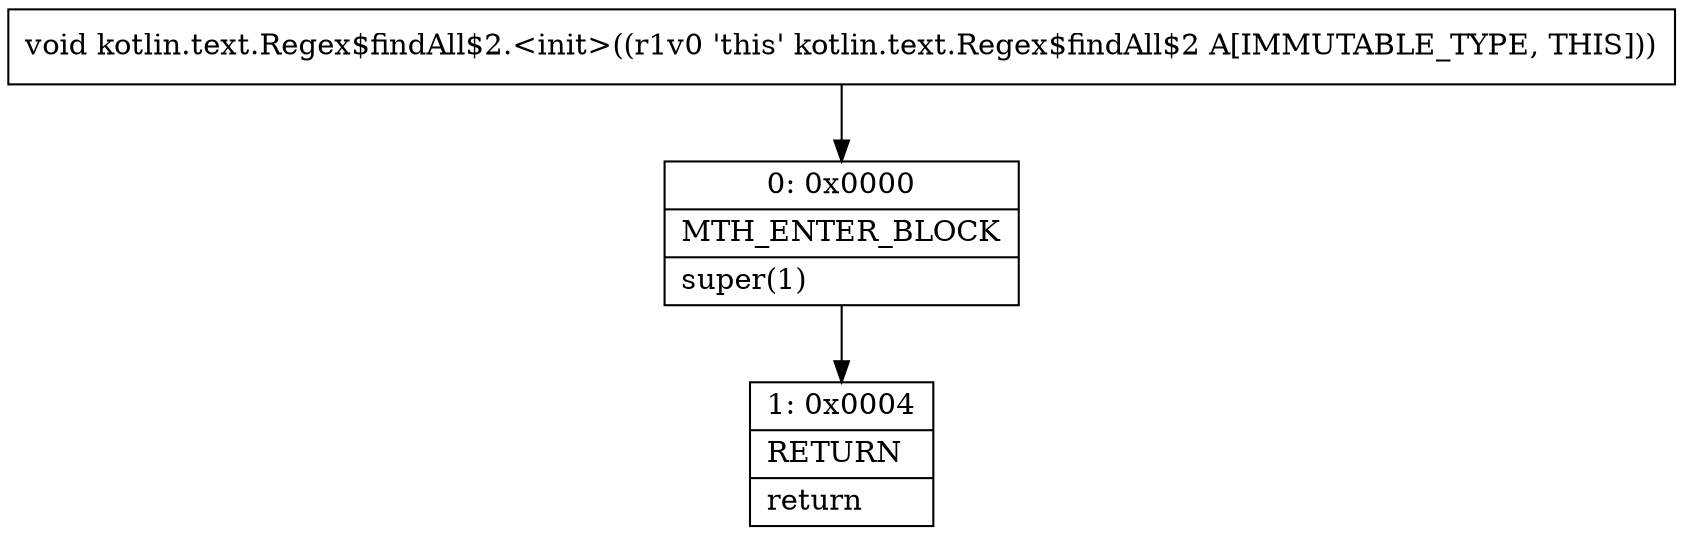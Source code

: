 digraph "CFG forkotlin.text.Regex$findAll$2.\<init\>()V" {
Node_0 [shape=record,label="{0\:\ 0x0000|MTH_ENTER_BLOCK\l|super(1)\l}"];
Node_1 [shape=record,label="{1\:\ 0x0004|RETURN\l|return\l}"];
MethodNode[shape=record,label="{void kotlin.text.Regex$findAll$2.\<init\>((r1v0 'this' kotlin.text.Regex$findAll$2 A[IMMUTABLE_TYPE, THIS])) }"];
MethodNode -> Node_0;
Node_0 -> Node_1;
}

